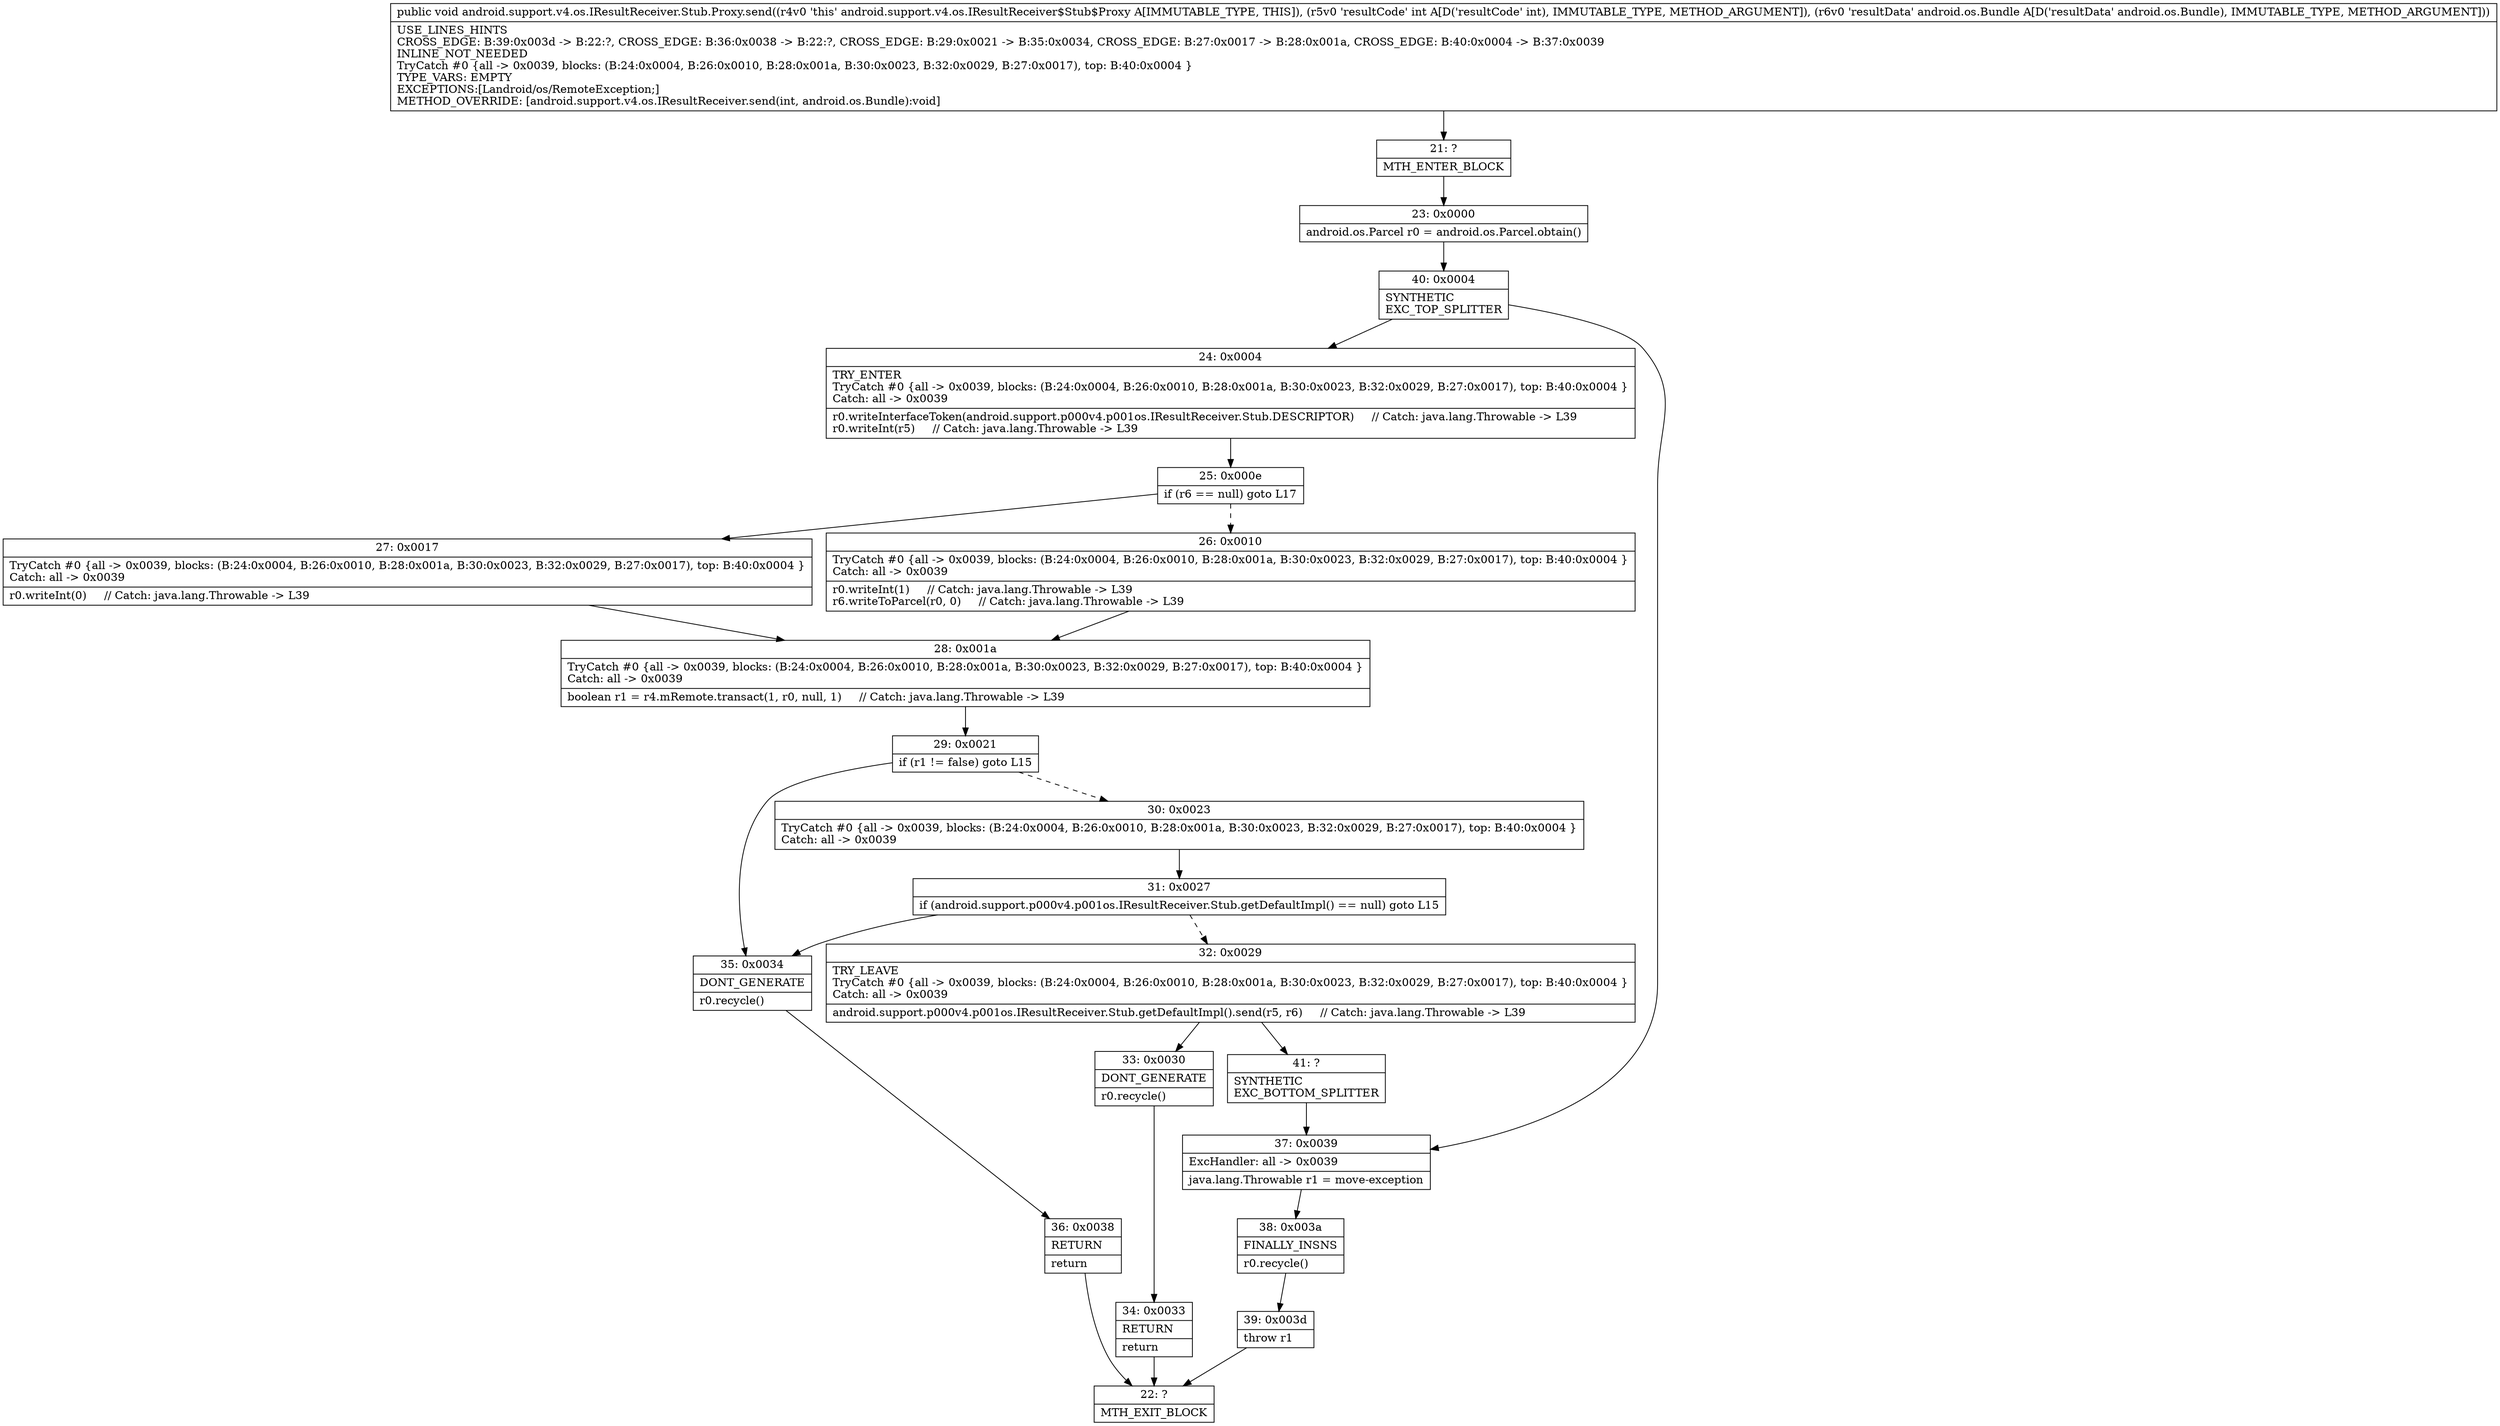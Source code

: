 digraph "CFG forandroid.support.v4.os.IResultReceiver.Stub.Proxy.send(ILandroid\/os\/Bundle;)V" {
Node_21 [shape=record,label="{21\:\ ?|MTH_ENTER_BLOCK\l}"];
Node_23 [shape=record,label="{23\:\ 0x0000|android.os.Parcel r0 = android.os.Parcel.obtain()\l}"];
Node_40 [shape=record,label="{40\:\ 0x0004|SYNTHETIC\lEXC_TOP_SPLITTER\l}"];
Node_24 [shape=record,label="{24\:\ 0x0004|TRY_ENTER\lTryCatch #0 \{all \-\> 0x0039, blocks: (B:24:0x0004, B:26:0x0010, B:28:0x001a, B:30:0x0023, B:32:0x0029, B:27:0x0017), top: B:40:0x0004 \}\lCatch: all \-\> 0x0039\l|r0.writeInterfaceToken(android.support.p000v4.p001os.IResultReceiver.Stub.DESCRIPTOR)     \/\/ Catch: java.lang.Throwable \-\> L39\lr0.writeInt(r5)     \/\/ Catch: java.lang.Throwable \-\> L39\l}"];
Node_25 [shape=record,label="{25\:\ 0x000e|if (r6 == null) goto L17\l}"];
Node_26 [shape=record,label="{26\:\ 0x0010|TryCatch #0 \{all \-\> 0x0039, blocks: (B:24:0x0004, B:26:0x0010, B:28:0x001a, B:30:0x0023, B:32:0x0029, B:27:0x0017), top: B:40:0x0004 \}\lCatch: all \-\> 0x0039\l|r0.writeInt(1)     \/\/ Catch: java.lang.Throwable \-\> L39\lr6.writeToParcel(r0, 0)     \/\/ Catch: java.lang.Throwable \-\> L39\l}"];
Node_28 [shape=record,label="{28\:\ 0x001a|TryCatch #0 \{all \-\> 0x0039, blocks: (B:24:0x0004, B:26:0x0010, B:28:0x001a, B:30:0x0023, B:32:0x0029, B:27:0x0017), top: B:40:0x0004 \}\lCatch: all \-\> 0x0039\l|boolean r1 = r4.mRemote.transact(1, r0, null, 1)     \/\/ Catch: java.lang.Throwable \-\> L39\l}"];
Node_29 [shape=record,label="{29\:\ 0x0021|if (r1 != false) goto L15\l}"];
Node_30 [shape=record,label="{30\:\ 0x0023|TryCatch #0 \{all \-\> 0x0039, blocks: (B:24:0x0004, B:26:0x0010, B:28:0x001a, B:30:0x0023, B:32:0x0029, B:27:0x0017), top: B:40:0x0004 \}\lCatch: all \-\> 0x0039\l}"];
Node_31 [shape=record,label="{31\:\ 0x0027|if (android.support.p000v4.p001os.IResultReceiver.Stub.getDefaultImpl() == null) goto L15\l}"];
Node_32 [shape=record,label="{32\:\ 0x0029|TRY_LEAVE\lTryCatch #0 \{all \-\> 0x0039, blocks: (B:24:0x0004, B:26:0x0010, B:28:0x001a, B:30:0x0023, B:32:0x0029, B:27:0x0017), top: B:40:0x0004 \}\lCatch: all \-\> 0x0039\l|android.support.p000v4.p001os.IResultReceiver.Stub.getDefaultImpl().send(r5, r6)     \/\/ Catch: java.lang.Throwable \-\> L39\l}"];
Node_33 [shape=record,label="{33\:\ 0x0030|DONT_GENERATE\l|r0.recycle()\l}"];
Node_34 [shape=record,label="{34\:\ 0x0033|RETURN\l|return\l}"];
Node_22 [shape=record,label="{22\:\ ?|MTH_EXIT_BLOCK\l}"];
Node_41 [shape=record,label="{41\:\ ?|SYNTHETIC\lEXC_BOTTOM_SPLITTER\l}"];
Node_35 [shape=record,label="{35\:\ 0x0034|DONT_GENERATE\l|r0.recycle()\l}"];
Node_36 [shape=record,label="{36\:\ 0x0038|RETURN\l|return\l}"];
Node_27 [shape=record,label="{27\:\ 0x0017|TryCatch #0 \{all \-\> 0x0039, blocks: (B:24:0x0004, B:26:0x0010, B:28:0x001a, B:30:0x0023, B:32:0x0029, B:27:0x0017), top: B:40:0x0004 \}\lCatch: all \-\> 0x0039\l|r0.writeInt(0)     \/\/ Catch: java.lang.Throwable \-\> L39\l}"];
Node_37 [shape=record,label="{37\:\ 0x0039|ExcHandler: all \-\> 0x0039\l|java.lang.Throwable r1 = move\-exception\l}"];
Node_38 [shape=record,label="{38\:\ 0x003a|FINALLY_INSNS\l|r0.recycle()\l}"];
Node_39 [shape=record,label="{39\:\ 0x003d|throw r1\l}"];
MethodNode[shape=record,label="{public void android.support.v4.os.IResultReceiver.Stub.Proxy.send((r4v0 'this' android.support.v4.os.IResultReceiver$Stub$Proxy A[IMMUTABLE_TYPE, THIS]), (r5v0 'resultCode' int A[D('resultCode' int), IMMUTABLE_TYPE, METHOD_ARGUMENT]), (r6v0 'resultData' android.os.Bundle A[D('resultData' android.os.Bundle), IMMUTABLE_TYPE, METHOD_ARGUMENT]))  | USE_LINES_HINTS\lCROSS_EDGE: B:39:0x003d \-\> B:22:?, CROSS_EDGE: B:36:0x0038 \-\> B:22:?, CROSS_EDGE: B:29:0x0021 \-\> B:35:0x0034, CROSS_EDGE: B:27:0x0017 \-\> B:28:0x001a, CROSS_EDGE: B:40:0x0004 \-\> B:37:0x0039\lINLINE_NOT_NEEDED\lTryCatch #0 \{all \-\> 0x0039, blocks: (B:24:0x0004, B:26:0x0010, B:28:0x001a, B:30:0x0023, B:32:0x0029, B:27:0x0017), top: B:40:0x0004 \}\lTYPE_VARS: EMPTY\lEXCEPTIONS:[Landroid\/os\/RemoteException;]\lMETHOD_OVERRIDE: [android.support.v4.os.IResultReceiver.send(int, android.os.Bundle):void]\l}"];
MethodNode -> Node_21;Node_21 -> Node_23;
Node_23 -> Node_40;
Node_40 -> Node_24;
Node_40 -> Node_37;
Node_24 -> Node_25;
Node_25 -> Node_26[style=dashed];
Node_25 -> Node_27;
Node_26 -> Node_28;
Node_28 -> Node_29;
Node_29 -> Node_30[style=dashed];
Node_29 -> Node_35;
Node_30 -> Node_31;
Node_31 -> Node_32[style=dashed];
Node_31 -> Node_35;
Node_32 -> Node_33;
Node_32 -> Node_41;
Node_33 -> Node_34;
Node_34 -> Node_22;
Node_41 -> Node_37;
Node_35 -> Node_36;
Node_36 -> Node_22;
Node_27 -> Node_28;
Node_37 -> Node_38;
Node_38 -> Node_39;
Node_39 -> Node_22;
}

